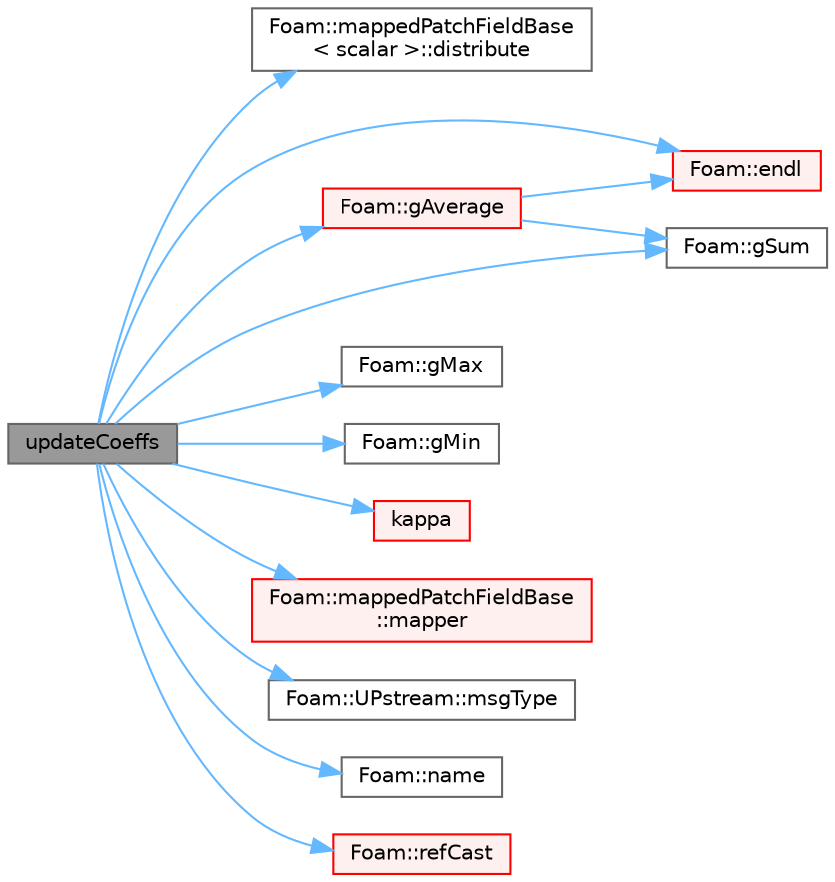 digraph "updateCoeffs"
{
 // LATEX_PDF_SIZE
  bgcolor="transparent";
  edge [fontname=Helvetica,fontsize=10,labelfontname=Helvetica,labelfontsize=10];
  node [fontname=Helvetica,fontsize=10,shape=box,height=0.2,width=0.4];
  rankdir="LR";
  Node1 [id="Node000001",label="updateCoeffs",height=0.2,width=0.4,color="gray40", fillcolor="grey60", style="filled", fontcolor="black",tooltip=" "];
  Node1 -> Node2 [id="edge1_Node000001_Node000002",color="steelblue1",style="solid",tooltip=" "];
  Node2 [id="Node000002",label="Foam::mappedPatchFieldBase\l\< scalar \>::distribute",height=0.2,width=0.4,color="grey40", fillcolor="white", style="filled",URL="$classFoam_1_1mappedPatchFieldBase.html#adb86f8e1ccd30c9eeef931af5aa2d301",tooltip=" "];
  Node1 -> Node3 [id="edge2_Node000001_Node000003",color="steelblue1",style="solid",tooltip=" "];
  Node3 [id="Node000003",label="Foam::endl",height=0.2,width=0.4,color="red", fillcolor="#FFF0F0", style="filled",URL="$namespaceFoam.html#a7d5eca45a323264dc5fe811500ebda47",tooltip=" "];
  Node1 -> Node7 [id="edge3_Node000001_Node000007",color="steelblue1",style="solid",tooltip=" "];
  Node7 [id="Node000007",label="Foam::gAverage",height=0.2,width=0.4,color="red", fillcolor="#FFF0F0", style="filled",URL="$namespaceFoam.html#ab45e56189711a2e5cdd381a0e2b6cc5c",tooltip=" "];
  Node7 -> Node3 [id="edge4_Node000007_Node000003",color="steelblue1",style="solid",tooltip=" "];
  Node7 -> Node9 [id="edge5_Node000007_Node000009",color="steelblue1",style="solid",tooltip=" "];
  Node9 [id="Node000009",label="Foam::gSum",height=0.2,width=0.4,color="grey40", fillcolor="white", style="filled",URL="$namespaceFoam.html#a11b1ebb4c53ad062332767d75ca96328",tooltip=" "];
  Node1 -> Node26 [id="edge6_Node000001_Node000026",color="steelblue1",style="solid",tooltip=" "];
  Node26 [id="Node000026",label="Foam::gMax",height=0.2,width=0.4,color="grey40", fillcolor="white", style="filled",URL="$namespaceFoam.html#ae8d631fb8e841947408bb711abfb1e67",tooltip=" "];
  Node1 -> Node27 [id="edge7_Node000001_Node000027",color="steelblue1",style="solid",tooltip=" "];
  Node27 [id="Node000027",label="Foam::gMin",height=0.2,width=0.4,color="grey40", fillcolor="white", style="filled",URL="$namespaceFoam.html#aca330ee6cfe7d602300dbc5905f8c9f6",tooltip=" "];
  Node1 -> Node9 [id="edge8_Node000001_Node000009",color="steelblue1",style="solid",tooltip=" "];
  Node1 -> Node28 [id="edge9_Node000001_Node000028",color="steelblue1",style="solid",tooltip=" "];
  Node28 [id="Node000028",label="kappa",height=0.2,width=0.4,color="red", fillcolor="#FFF0F0", style="filled",URL="$classFoam_1_1compressible_1_1turbulentTemperatureCoupledBaffleMixedFvPatchScalarField.html#a2fc169e1d6f0c6ac5d3d88f07f17b564",tooltip=" "];
  Node1 -> Node42 [id="edge10_Node000001_Node000042",color="steelblue1",style="solid",tooltip=" "];
  Node42 [id="Node000042",label="Foam::mappedPatchFieldBase\l::mapper",height=0.2,width=0.4,color="red", fillcolor="#FFF0F0", style="filled",URL="$classFoam_1_1mappedPatchFieldBase.html#a837223c71261372bc2f1624ec9351309",tooltip=" "];
  Node1 -> Node43 [id="edge11_Node000001_Node000043",color="steelblue1",style="solid",tooltip=" "];
  Node43 [id="Node000043",label="Foam::UPstream::msgType",height=0.2,width=0.4,color="grey40", fillcolor="white", style="filled",URL="$classFoam_1_1UPstream.html#a3509578c950204a2eb568761a6c419e4",tooltip=" "];
  Node1 -> Node32 [id="edge12_Node000001_Node000032",color="steelblue1",style="solid",tooltip=" "];
  Node32 [id="Node000032",label="Foam::name",height=0.2,width=0.4,color="grey40", fillcolor="white", style="filled",URL="$namespaceFoam.html#accde1bf3e2a4105cca868012a680afbe",tooltip=" "];
  Node1 -> Node44 [id="edge13_Node000001_Node000044",color="steelblue1",style="solid",tooltip=" "];
  Node44 [id="Node000044",label="Foam::refCast",height=0.2,width=0.4,color="red", fillcolor="#FFF0F0", style="filled",URL="$namespaceFoam.html#a0b18ffad13f9e7e1ae8e921f396c51f5",tooltip=" "];
}
